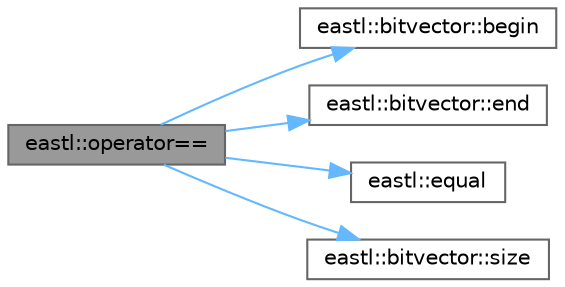 digraph "eastl::operator=="
{
 // LATEX_PDF_SIZE
  bgcolor="transparent";
  edge [fontname=Helvetica,fontsize=10,labelfontname=Helvetica,labelfontsize=10];
  node [fontname=Helvetica,fontsize=10,shape=box,height=0.2,width=0.4];
  rankdir="LR";
  Node1 [id="Node000001",label="eastl::operator==",height=0.2,width=0.4,color="gray40", fillcolor="grey60", style="filled", fontcolor="black",tooltip=" "];
  Node1 -> Node2 [id="edge1_Node000001_Node000002",color="steelblue1",style="solid",tooltip=" "];
  Node2 [id="Node000002",label="eastl::bitvector::begin",height=0.2,width=0.4,color="grey40", fillcolor="white", style="filled",URL="$classeastl_1_1bitvector.html#a921f25954878f984ba40b771d2ab26c1",tooltip=" "];
  Node1 -> Node3 [id="edge2_Node000001_Node000003",color="steelblue1",style="solid",tooltip=" "];
  Node3 [id="Node000003",label="eastl::bitvector::end",height=0.2,width=0.4,color="grey40", fillcolor="white", style="filled",URL="$classeastl_1_1bitvector.html#a4e7b380cd3fc34658b1edd125264d05e",tooltip=" "];
  Node1 -> Node4 [id="edge3_Node000001_Node000004",color="steelblue1",style="solid",tooltip=" "];
  Node4 [id="Node000004",label="eastl::equal",height=0.2,width=0.4,color="grey40", fillcolor="white", style="filled",URL="$namespaceeastl.html#a727607e28900e7ea1f778a77a75dad1e",tooltip=" "];
  Node1 -> Node5 [id="edge4_Node000001_Node000005",color="steelblue1",style="solid",tooltip=" "];
  Node5 [id="Node000005",label="eastl::bitvector::size",height=0.2,width=0.4,color="grey40", fillcolor="white", style="filled",URL="$classeastl_1_1bitvector.html#a6efd6eadc48585fadd75dbab5e26aa98",tooltip=" "];
}

